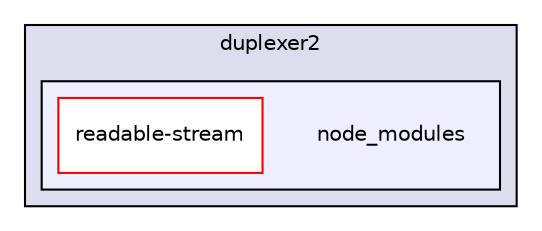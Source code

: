 digraph "gulp-src/node_modules/gulp-concat/node_modules/gulp-util/node_modules/multipipe/node_modules/duplexer2/node_modules" {
  compound=true
  node [ fontsize="10", fontname="Helvetica"];
  edge [ labelfontsize="10", labelfontname="Helvetica"];
  subgraph clusterdir_384c3f53476d37d0070325338df57be8 {
    graph [ bgcolor="#ddddee", pencolor="black", label="duplexer2" fontname="Helvetica", fontsize="10", URL="dir_384c3f53476d37d0070325338df57be8.html"]
  subgraph clusterdir_68c6b1bc84ddfb6b6a1552372067b448 {
    graph [ bgcolor="#eeeeff", pencolor="black", label="" URL="dir_68c6b1bc84ddfb6b6a1552372067b448.html"];
    dir_68c6b1bc84ddfb6b6a1552372067b448 [shape=plaintext label="node_modules"];
    dir_1828174a078e902975c6c239fb2fc6e2 [shape=box label="readable-stream" color="red" fillcolor="white" style="filled" URL="dir_1828174a078e902975c6c239fb2fc6e2.html"];
  }
  }
}
